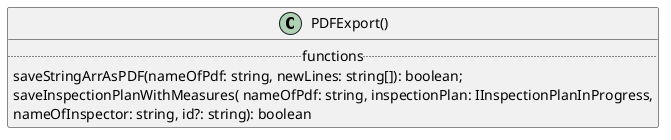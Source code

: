 @startuml PDFExport

class PDFExport() {
  ..functions..
  saveStringArrAsPDF(nameOfPdf: string, newLines: string[]): boolean;
  saveInspectionPlanWithMeasures( nameOfPdf: string, inspectionPlan: IInspectionPlanInProgress,
  nameOfInspector: string, id?: string): boolean
}

@enduml
